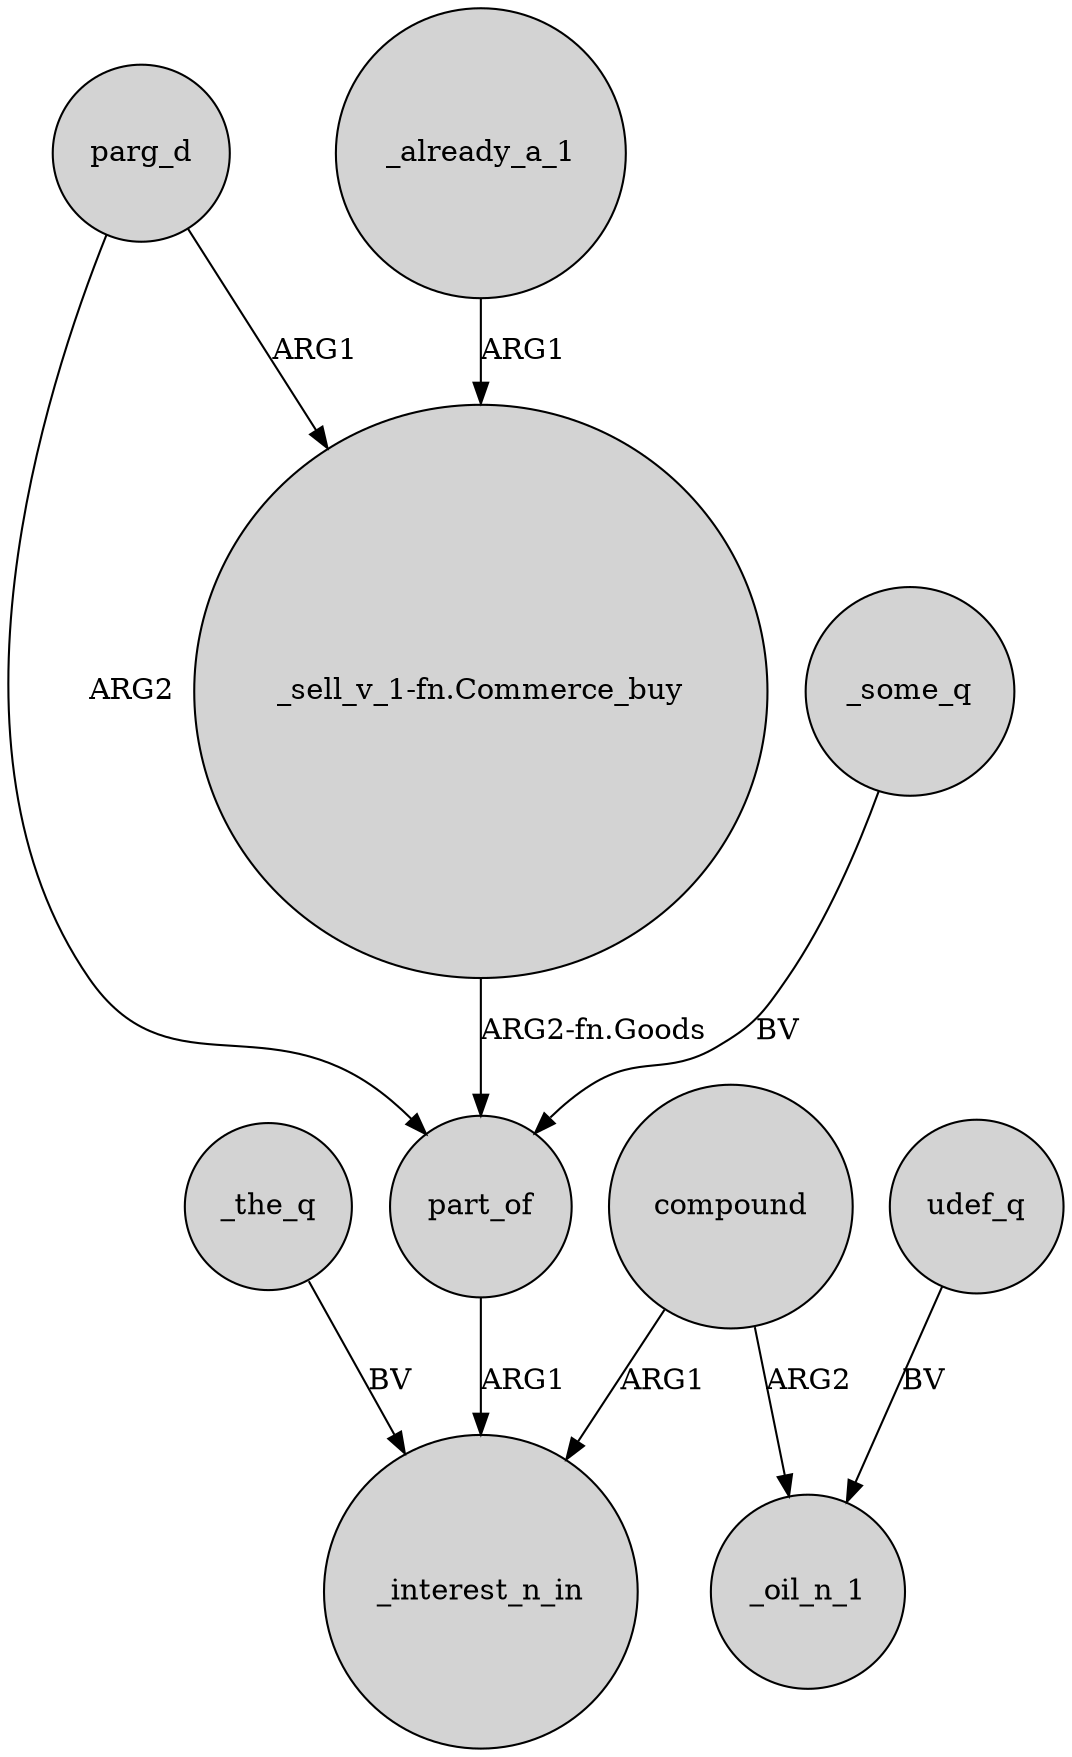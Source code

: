 digraph {
	node [shape=circle style=filled]
	"_sell_v_1-fn.Commerce_buy" -> part_of [label="ARG2-fn.Goods"]
	parg_d -> "_sell_v_1-fn.Commerce_buy" [label=ARG1]
	_the_q -> _interest_n_in [label=BV]
	part_of -> _interest_n_in [label=ARG1]
	compound -> _interest_n_in [label=ARG1]
	compound -> _oil_n_1 [label=ARG2]
	parg_d -> part_of [label=ARG2]
	_some_q -> part_of [label=BV]
	udef_q -> _oil_n_1 [label=BV]
	_already_a_1 -> "_sell_v_1-fn.Commerce_buy" [label=ARG1]
}
